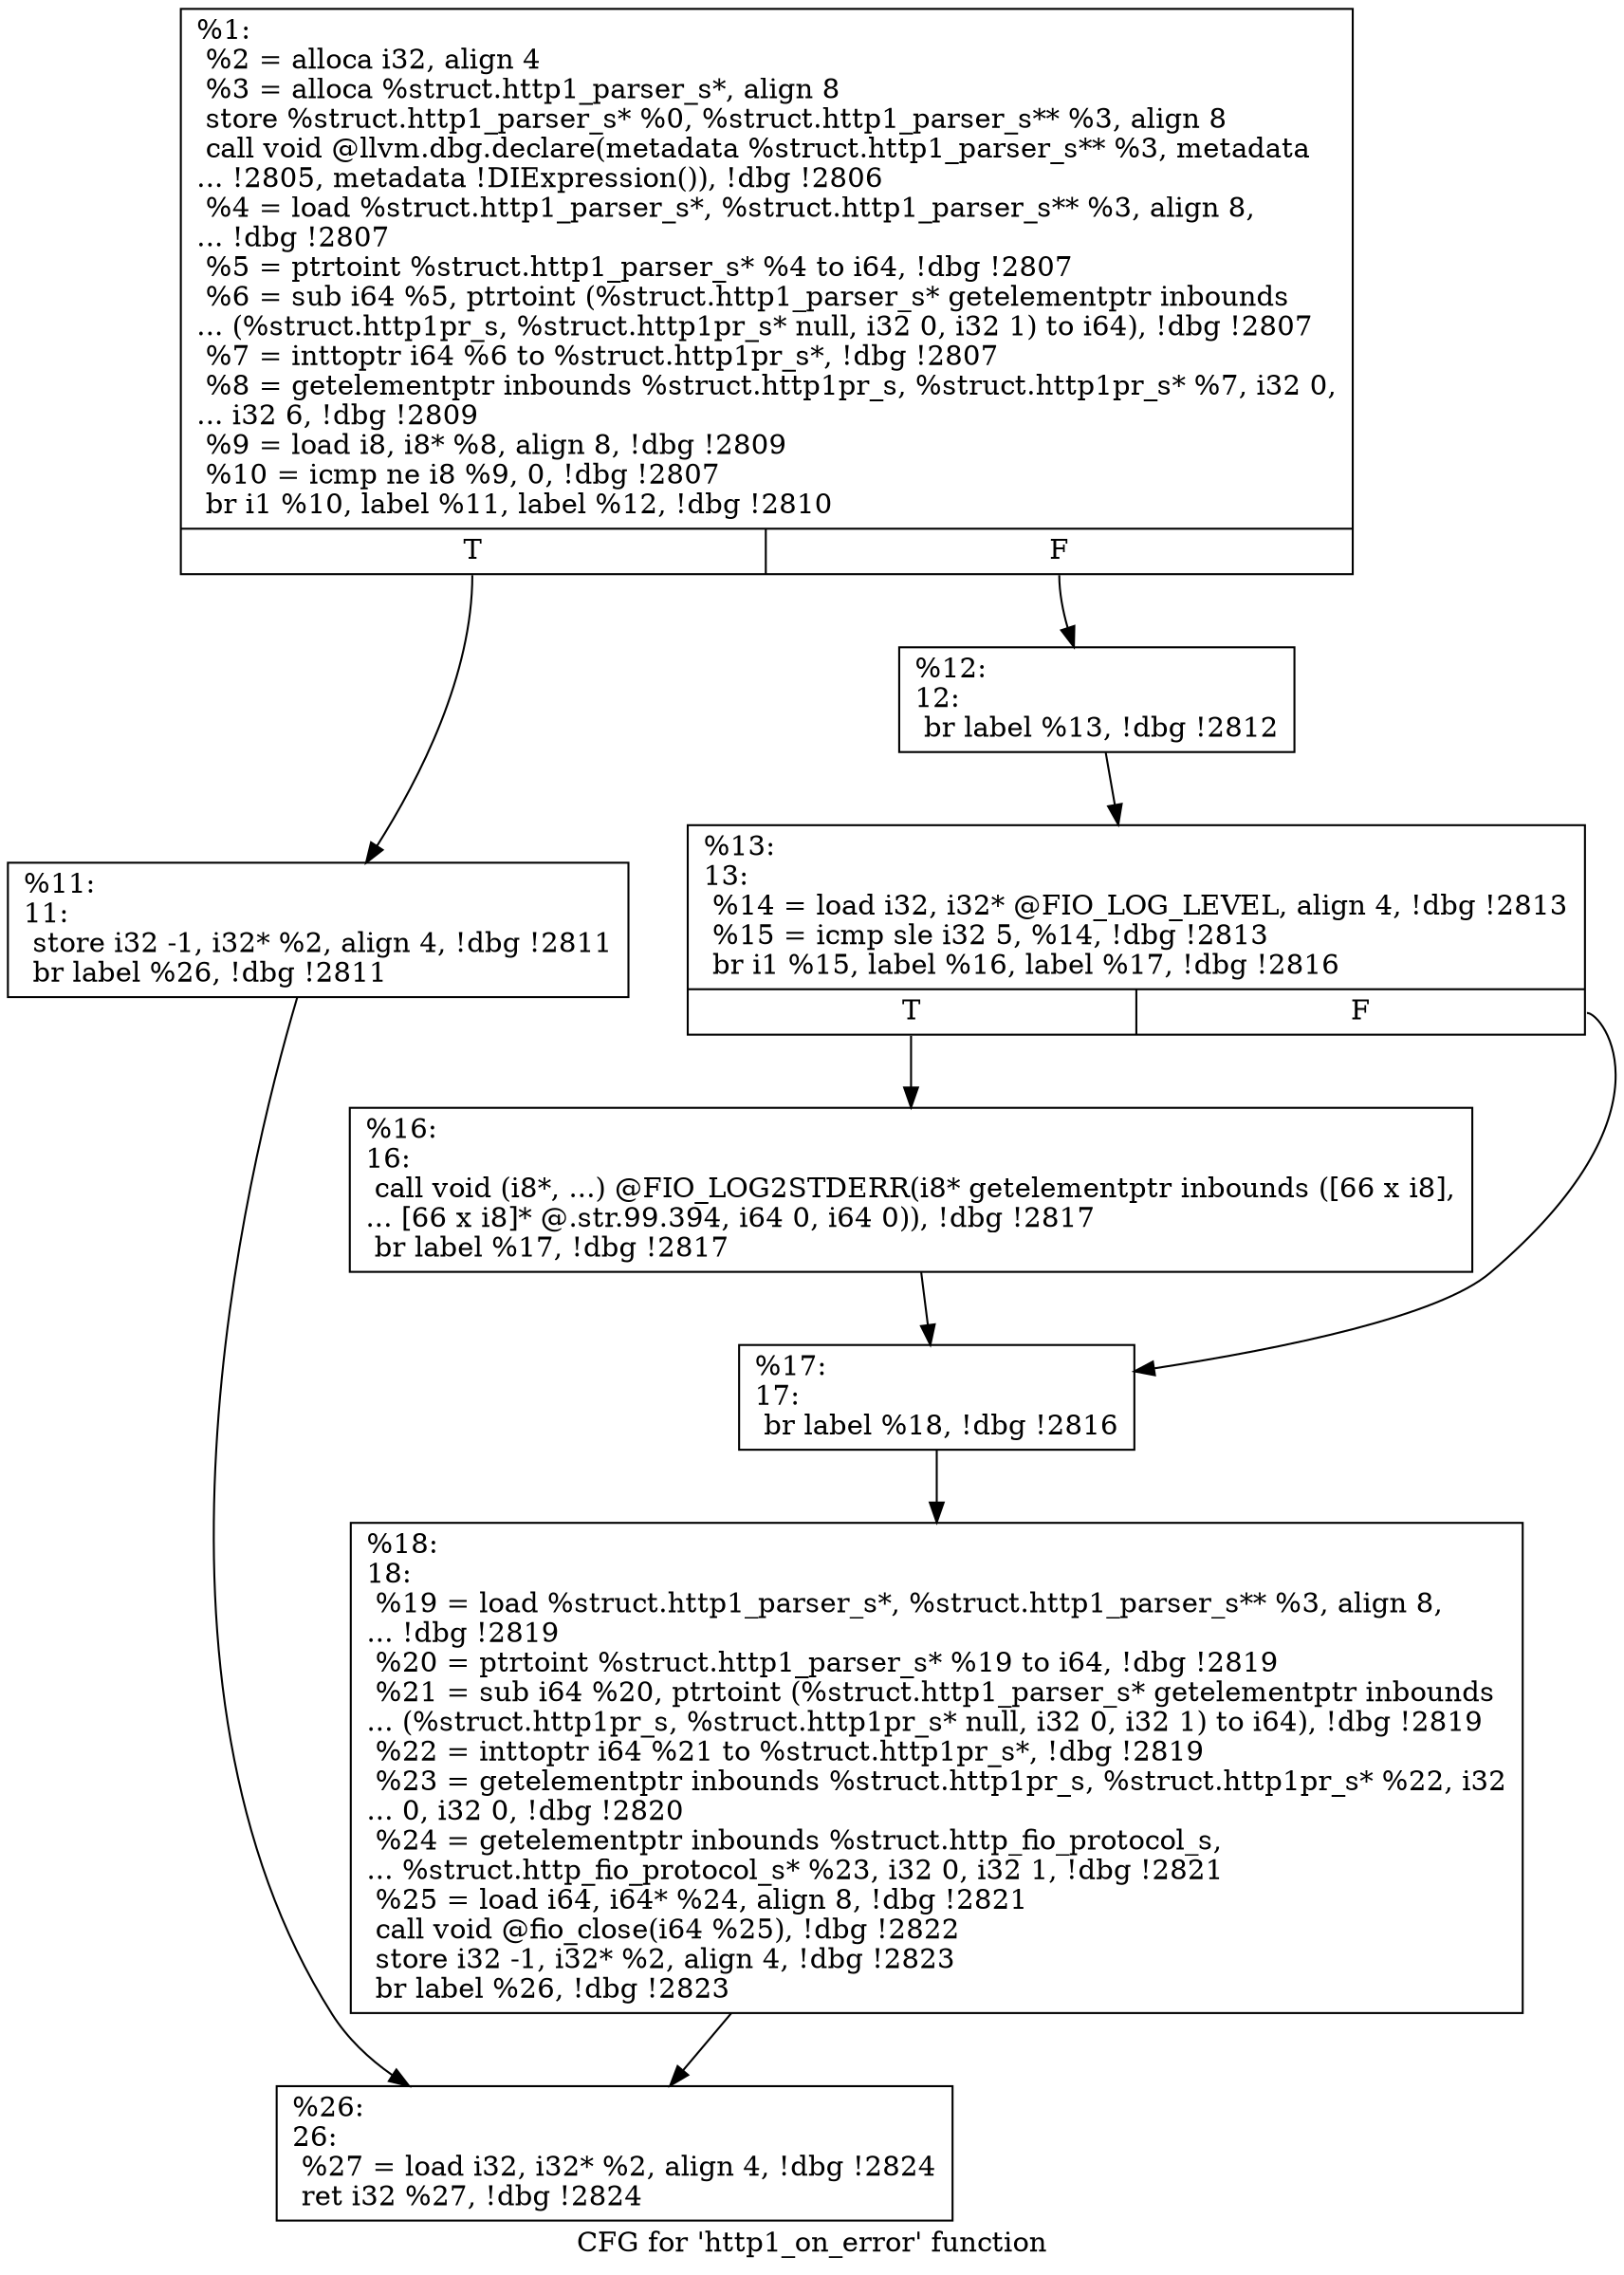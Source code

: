 digraph "CFG for 'http1_on_error' function" {
	label="CFG for 'http1_on_error' function";

	Node0x556852229340 [shape=record,label="{%1:\l  %2 = alloca i32, align 4\l  %3 = alloca %struct.http1_parser_s*, align 8\l  store %struct.http1_parser_s* %0, %struct.http1_parser_s** %3, align 8\l  call void @llvm.dbg.declare(metadata %struct.http1_parser_s** %3, metadata\l... !2805, metadata !DIExpression()), !dbg !2806\l  %4 = load %struct.http1_parser_s*, %struct.http1_parser_s** %3, align 8,\l... !dbg !2807\l  %5 = ptrtoint %struct.http1_parser_s* %4 to i64, !dbg !2807\l  %6 = sub i64 %5, ptrtoint (%struct.http1_parser_s* getelementptr inbounds\l... (%struct.http1pr_s, %struct.http1pr_s* null, i32 0, i32 1) to i64), !dbg !2807\l  %7 = inttoptr i64 %6 to %struct.http1pr_s*, !dbg !2807\l  %8 = getelementptr inbounds %struct.http1pr_s, %struct.http1pr_s* %7, i32 0,\l... i32 6, !dbg !2809\l  %9 = load i8, i8* %8, align 8, !dbg !2809\l  %10 = icmp ne i8 %9, 0, !dbg !2807\l  br i1 %10, label %11, label %12, !dbg !2810\l|{<s0>T|<s1>F}}"];
	Node0x556852229340:s0 -> Node0x556852229390;
	Node0x556852229340:s1 -> Node0x5568522293e0;
	Node0x556852229390 [shape=record,label="{%11:\l11:                                               \l  store i32 -1, i32* %2, align 4, !dbg !2811\l  br label %26, !dbg !2811\l}"];
	Node0x556852229390 -> Node0x556852229570;
	Node0x5568522293e0 [shape=record,label="{%12:\l12:                                               \l  br label %13, !dbg !2812\l}"];
	Node0x5568522293e0 -> Node0x556852229430;
	Node0x556852229430 [shape=record,label="{%13:\l13:                                               \l  %14 = load i32, i32* @FIO_LOG_LEVEL, align 4, !dbg !2813\l  %15 = icmp sle i32 5, %14, !dbg !2813\l  br i1 %15, label %16, label %17, !dbg !2816\l|{<s0>T|<s1>F}}"];
	Node0x556852229430:s0 -> Node0x556852229480;
	Node0x556852229430:s1 -> Node0x5568522294d0;
	Node0x556852229480 [shape=record,label="{%16:\l16:                                               \l  call void (i8*, ...) @FIO_LOG2STDERR(i8* getelementptr inbounds ([66 x i8],\l... [66 x i8]* @.str.99.394, i64 0, i64 0)), !dbg !2817\l  br label %17, !dbg !2817\l}"];
	Node0x556852229480 -> Node0x5568522294d0;
	Node0x5568522294d0 [shape=record,label="{%17:\l17:                                               \l  br label %18, !dbg !2816\l}"];
	Node0x5568522294d0 -> Node0x556852229520;
	Node0x556852229520 [shape=record,label="{%18:\l18:                                               \l  %19 = load %struct.http1_parser_s*, %struct.http1_parser_s** %3, align 8,\l... !dbg !2819\l  %20 = ptrtoint %struct.http1_parser_s* %19 to i64, !dbg !2819\l  %21 = sub i64 %20, ptrtoint (%struct.http1_parser_s* getelementptr inbounds\l... (%struct.http1pr_s, %struct.http1pr_s* null, i32 0, i32 1) to i64), !dbg !2819\l  %22 = inttoptr i64 %21 to %struct.http1pr_s*, !dbg !2819\l  %23 = getelementptr inbounds %struct.http1pr_s, %struct.http1pr_s* %22, i32\l... 0, i32 0, !dbg !2820\l  %24 = getelementptr inbounds %struct.http_fio_protocol_s,\l... %struct.http_fio_protocol_s* %23, i32 0, i32 1, !dbg !2821\l  %25 = load i64, i64* %24, align 8, !dbg !2821\l  call void @fio_close(i64 %25), !dbg !2822\l  store i32 -1, i32* %2, align 4, !dbg !2823\l  br label %26, !dbg !2823\l}"];
	Node0x556852229520 -> Node0x556852229570;
	Node0x556852229570 [shape=record,label="{%26:\l26:                                               \l  %27 = load i32, i32* %2, align 4, !dbg !2824\l  ret i32 %27, !dbg !2824\l}"];
}
